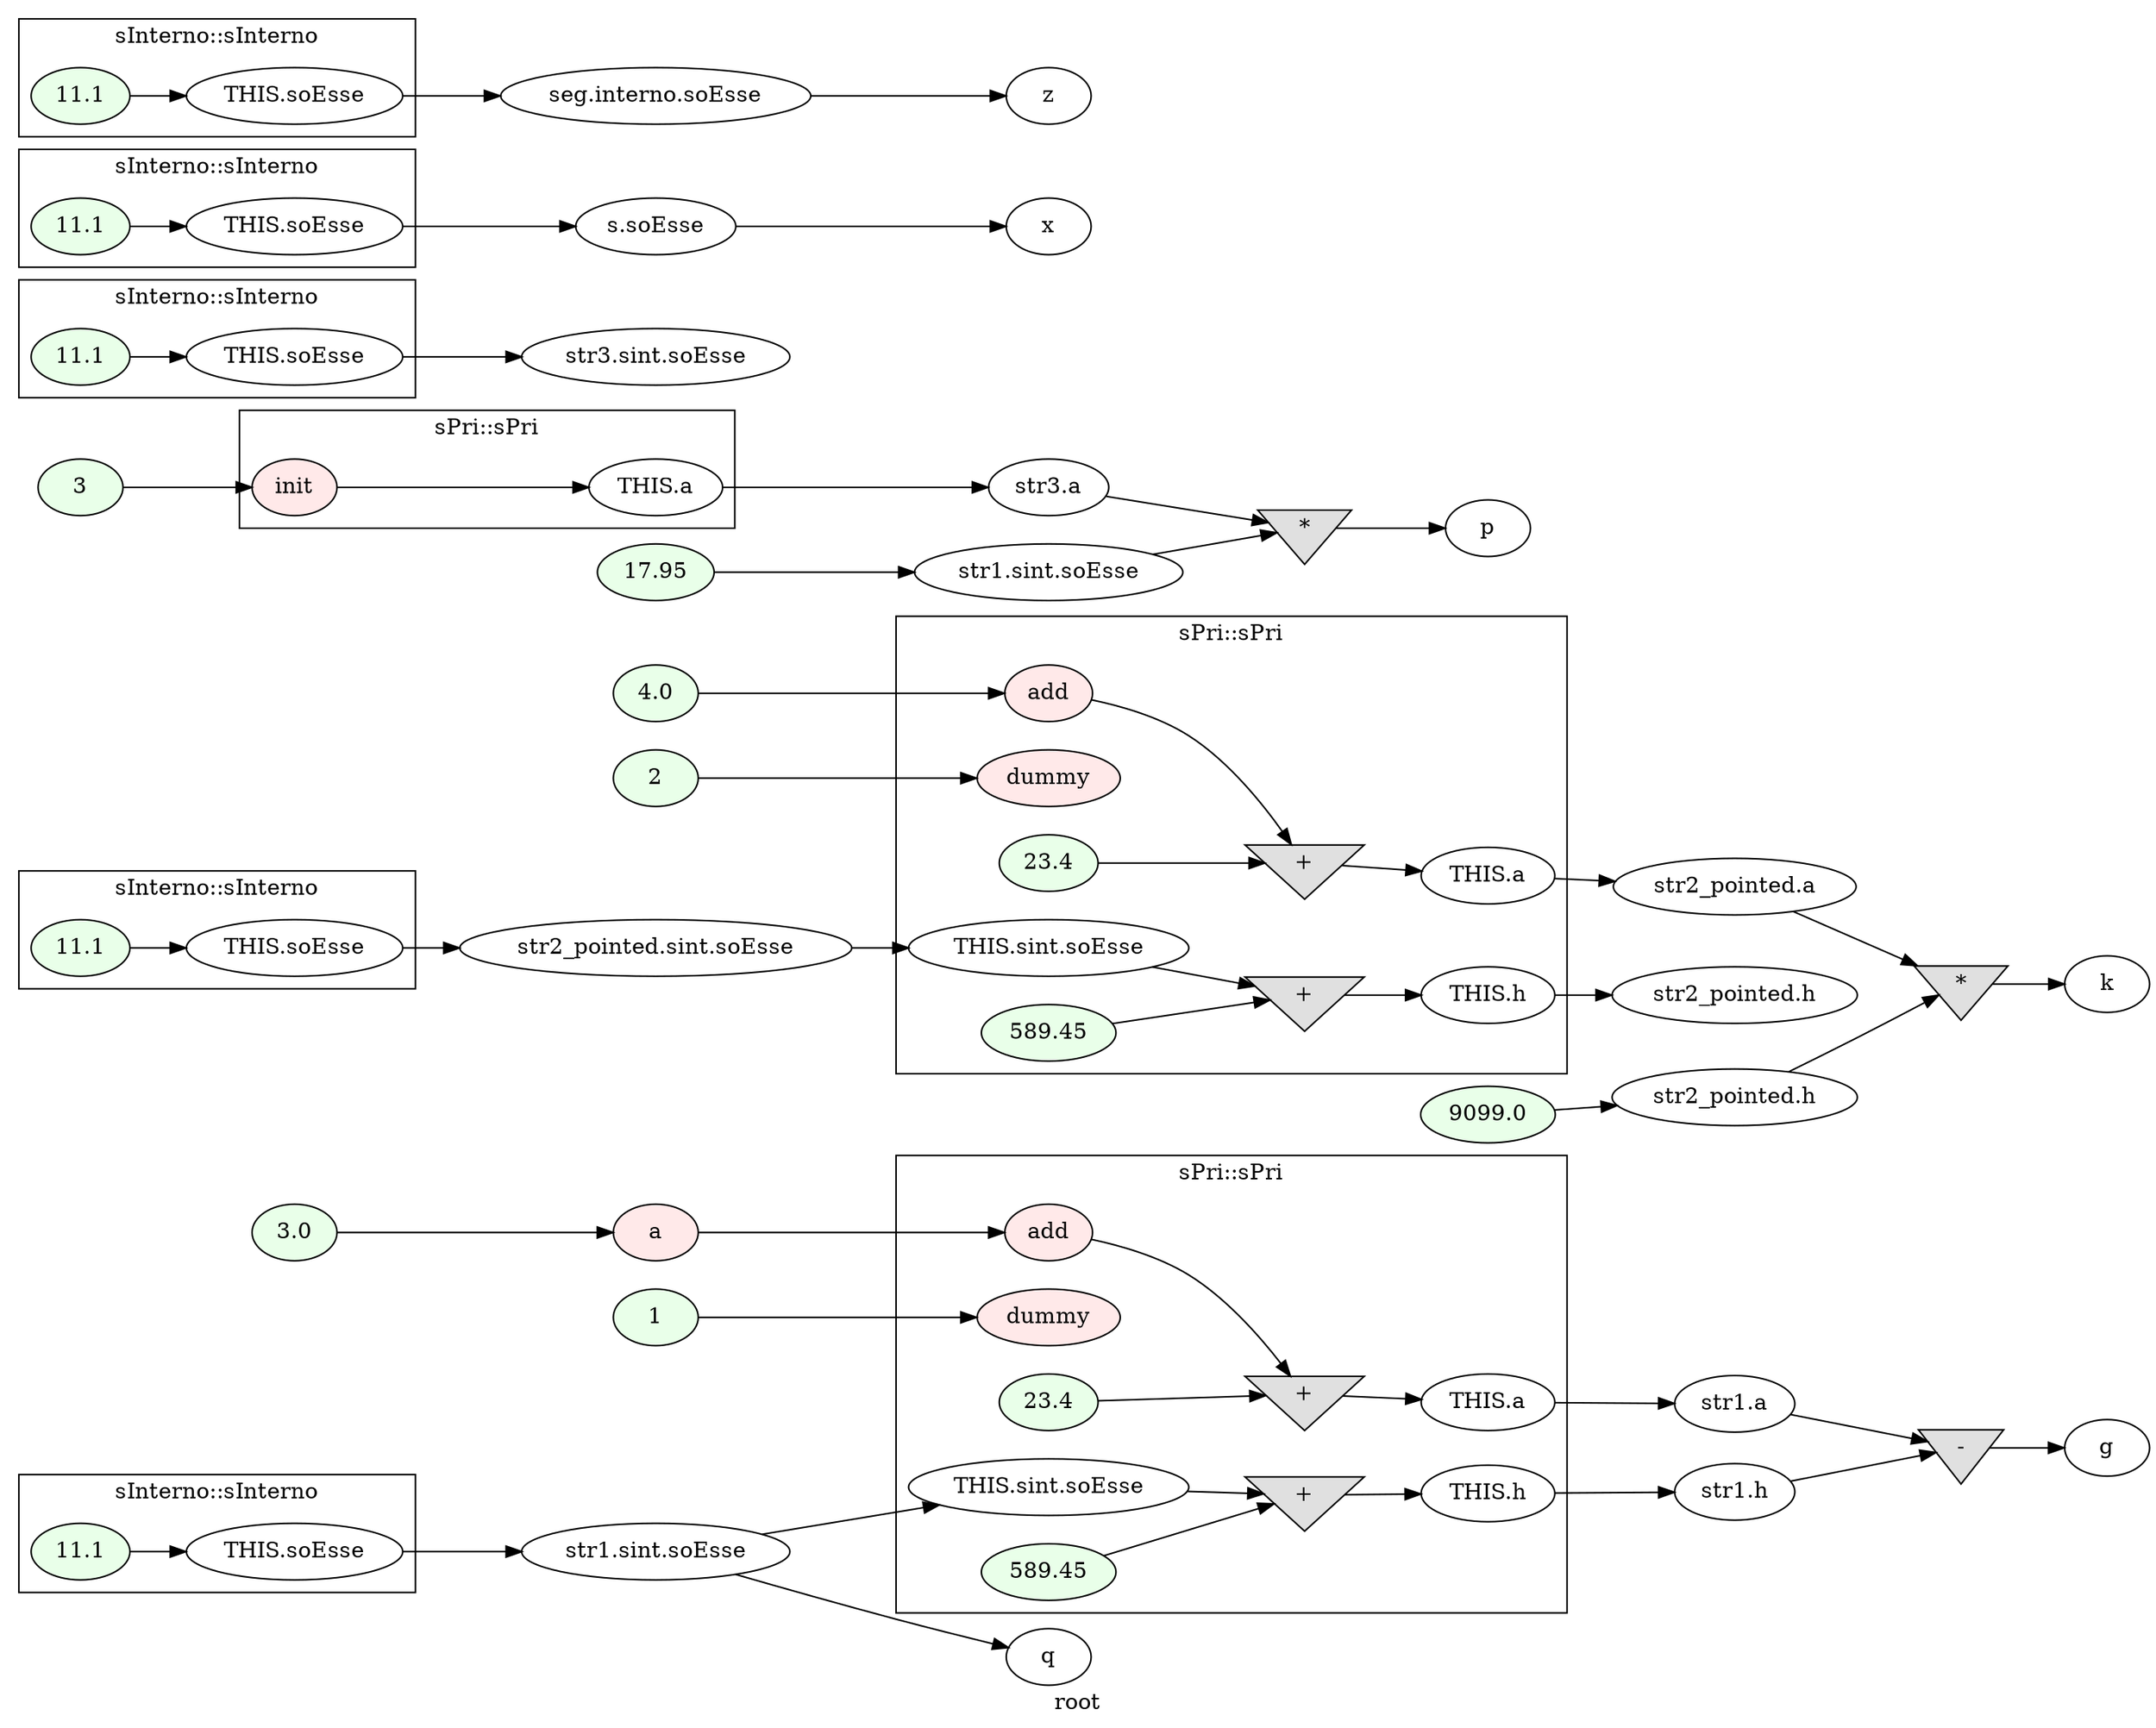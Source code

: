 digraph G
{
rankdir=LR;
label = "root";
	node_000020 [ label = "3.0", style=filled, fillcolor="#E9FFE9", startingline=39 ]
	node_000021 [ label = "a", style=filled, fillcolor="#FFE9E9", startingline=39 ]
	node_000022 [ label = "1", style=filled, fillcolor="#E9FFE9", startingline=40 ]
	node_000029 [ label = "str1.sint.soEsse", startingline=40 ]
	node_000041 [ label = "str1.a", startingline=40 ]
	node_000042 [ label = "str1.h", startingline=40 ]
	node_000043 [ label = "q", startingline=41 ]
	node_000044 [ label = "4.0", style=filled, fillcolor="#E9FFE9", startingline=42 ]
	node_000045 [ label = "2", style=filled, fillcolor="#E9FFE9", startingline=42 ]
	node_000052 [ label = "str2_pointed.sint.soEsse", startingline=42 ]
	node_000064 [ label = "str2_pointed.a", startingline=42 ]
	node_000065 [ label = "str2_pointed.h", startingline=42 ]
	node_000066 [ label = "3", style=filled, fillcolor="#E9FFE9", startingline=43 ]
	node_000073 [ label = "str3.sint.soEsse", startingline=43 ]
	node_000079 [ label = "str3.a", startingline=43 ]
	node_000080 [ label = "9099.0", style=filled, fillcolor="#E9FFE9", startingline=45 ]
	node_000081 [ label = "str2_pointed.h", startingline=45 ]
	node_000082 [ label = "17.95", style=filled, fillcolor="#E9FFE9", startingline=46 ]
	node_000083 [ label = "str1.sint.soEsse", startingline=46 ]
	node_000084 [ label = "*", shape=invtriangle, style=filled, fillcolor="#E0E0E0", startingline=48 ]
	node_000085 [ label = "p", startingline=48 ]
	node_000086 [ label = "-", shape=invtriangle, style=filled, fillcolor="#E0E0E0", startingline=50 ]
	node_000087 [ label = "g", startingline=50 ]
	node_000088 [ label = "*", shape=invtriangle, style=filled, fillcolor="#E0E0E0", startingline=51 ]
	node_000089 [ label = "k", startingline=51 ]
	node_000094 [ label = "s.soEsse", startingline=53 ]
	node_000095 [ label = "x", startingline=54 ]
	node_000100 [ label = "seg.interno.soEsse", startingline=56 ]
	node_000101 [ label = "z", startingline=57 ]
subgraph cluster_1 {
label = "sInterno::sInterno";
parent = "G";
startingline = 40;
	node_000027 [ label = "11.1", style=filled, fillcolor="#E9FFE9", startingline=9 ]
	node_000028 [ label = "THIS.soEsse", startingline=9 ]
}
subgraph cluster_2 {
label = "sPri::sPri";
parent = "G";
startingline = 40;
	node_000032 [ label = "THIS.sint.soEsse", startingline=26 ]
	node_000033 [ label = "add", style=filled, fillcolor="#FFE9E9", startingline=26 ]
	node_000034 [ label = "dummy", style=filled, fillcolor="#FFE9E9", startingline=26 ]
	node_000035 [ label = "23.4", style=filled, fillcolor="#E9FFE9", startingline=28 ]
	node_000036 [ label = "+", shape=invtriangle, style=filled, fillcolor="#E0E0E0", startingline=28 ]
	node_000037 [ label = "THIS.a", startingline=28 ]
	node_000038 [ label = "589.45", style=filled, fillcolor="#E9FFE9", startingline=29 ]
	node_000039 [ label = "+", shape=invtriangle, style=filled, fillcolor="#E0E0E0", startingline=29 ]
	node_000040 [ label = "THIS.h", startingline=29 ]
}
subgraph cluster_3 {
label = "sInterno::sInterno";
parent = "G";
startingline = 42;
	node_000050 [ label = "11.1", style=filled, fillcolor="#E9FFE9", startingline=9 ]
	node_000051 [ label = "THIS.soEsse", startingline=9 ]
}
subgraph cluster_4 {
label = "sPri::sPri";
parent = "G";
startingline = 42;
	node_000055 [ label = "THIS.sint.soEsse", startingline=26 ]
	node_000056 [ label = "add", style=filled, fillcolor="#FFE9E9", startingline=26 ]
	node_000057 [ label = "dummy", style=filled, fillcolor="#FFE9E9", startingline=26 ]
	node_000058 [ label = "23.4", style=filled, fillcolor="#E9FFE9", startingline=28 ]
	node_000059 [ label = "+", shape=invtriangle, style=filled, fillcolor="#E0E0E0", startingline=28 ]
	node_000060 [ label = "THIS.a", startingline=28 ]
	node_000061 [ label = "589.45", style=filled, fillcolor="#E9FFE9", startingline=29 ]
	node_000062 [ label = "+", shape=invtriangle, style=filled, fillcolor="#E0E0E0", startingline=29 ]
	node_000063 [ label = "THIS.h", startingline=29 ]
}
subgraph cluster_5 {
label = "sInterno::sInterno";
parent = "G";
startingline = 43;
	node_000071 [ label = "11.1", style=filled, fillcolor="#E9FFE9", startingline=9 ]
	node_000072 [ label = "THIS.soEsse", startingline=9 ]
}
subgraph cluster_6 {
label = "sPri::sPri";
parent = "G";
startingline = 43;
	node_000077 [ label = "init", style=filled, fillcolor="#FFE9E9", startingline=21 ]
	node_000078 [ label = "THIS.a", startingline=23 ]
}
subgraph cluster_7 {
label = "sInterno::sInterno";
parent = "G";
startingline = 53;
	node_000092 [ label = "11.1", style=filled, fillcolor="#E9FFE9", startingline=9 ]
	node_000093 [ label = "THIS.soEsse", startingline=9 ]
}
subgraph cluster_8 {
label = "sInterno::sInterno";
parent = "G";
startingline = 56;
	node_000098 [ label = "11.1", style=filled, fillcolor="#E9FFE9", startingline=9 ]
	node_000099 [ label = "THIS.soEsse", startingline=9 ]
}
	node_000020 -> node_000021
	node_000021 -> node_000033
	node_000022 -> node_000034
	node_000029 -> node_000032
	node_000029 -> node_000043
	node_000041 -> node_000086
	node_000042 -> node_000086
	node_000044 -> node_000056
	node_000045 -> node_000057
	node_000052 -> node_000055
	node_000064 -> node_000088
	node_000066 -> node_000077
	node_000079 -> node_000084
	node_000080 -> node_000081
	node_000081 -> node_000088
	node_000082 -> node_000083
	node_000083 -> node_000084
	node_000084 -> node_000085
	node_000086 -> node_000087
	node_000088 -> node_000089
	node_000094 -> node_000095
	node_000100 -> node_000101
	node_000027 -> node_000028
	node_000028 -> node_000029
	node_000032 -> node_000039
	node_000033 -> node_000036
	node_000035 -> node_000036
	node_000036 -> node_000037
	node_000037 -> node_000041
	node_000038 -> node_000039
	node_000039 -> node_000040
	node_000040 -> node_000042
	node_000050 -> node_000051
	node_000051 -> node_000052
	node_000055 -> node_000062
	node_000056 -> node_000059
	node_000058 -> node_000059
	node_000059 -> node_000060
	node_000060 -> node_000064
	node_000061 -> node_000062
	node_000062 -> node_000063
	node_000063 -> node_000065
	node_000071 -> node_000072
	node_000072 -> node_000073
	node_000077 -> node_000078
	node_000078 -> node_000079
	node_000092 -> node_000093
	node_000093 -> node_000094
	node_000098 -> node_000099
	node_000099 -> node_000100
}
